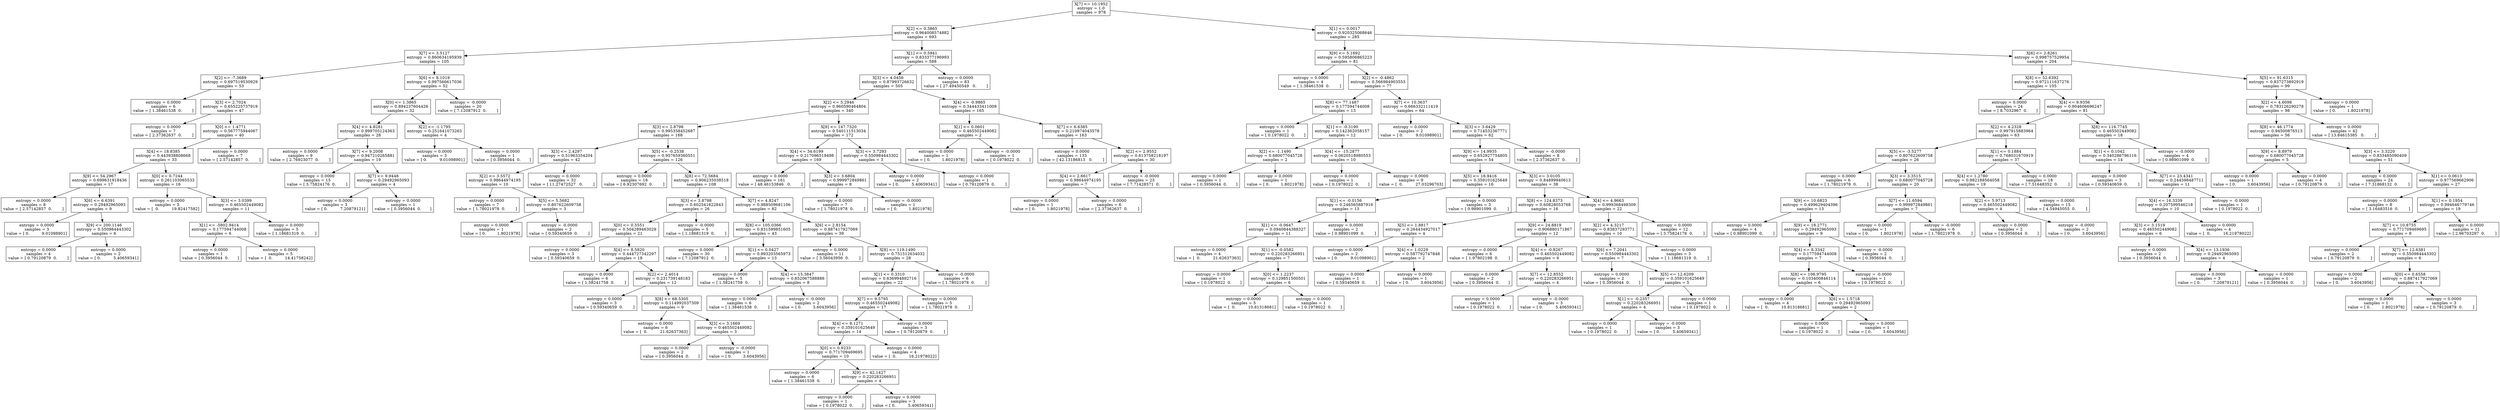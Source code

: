 digraph Tree {
0 [label="X[7] <= 10.1952\nentropy = 1.0\nsamples = 978", shape="box"] ;
1 [label="X[2] <= 0.3865\nentropy = 0.964008574882\nsamples = 693", shape="box"] ;
0 -> 1 ;
2 [label="X[7] <= 3.5127\nentropy = 0.860634195939\nsamples = 105", shape="box"] ;
1 -> 2 ;
3 [label="X[2] <= -7.3689\nentropy = 0.697519530929\nsamples = 53", shape="box"] ;
2 -> 3 ;
4 [label="entropy = 0.0000\nsamples = 6\nvalue = [ 1.38461538  0.        ]", shape="box"] ;
3 -> 4 ;
5 [label="X[3] <= 2.7024\nentropy = 0.655225737919\nsamples = 47", shape="box"] ;
3 -> 5 ;
6 [label="entropy = 0.0000\nsamples = 7\nvalue = [ 2.37362637  0.        ]", shape="box"] ;
5 -> 6 ;
7 [label="X[0] <= 1.4771\nentropy = 0.567775944067\nsamples = 40", shape="box"] ;
5 -> 7 ;
8 [label="X[4] <= 18.8385\nentropy = 0.443938808668\nsamples = 33", shape="box"] ;
7 -> 8 ;
9 [label="X[9] <= 54.2967\nentropy = 0.699631918436\nsamples = 17", shape="box"] ;
8 -> 9 ;
10 [label="entropy = 0.0000\nsamples = 8\nvalue = [ 2.57142857  0.        ]", shape="box"] ;
9 -> 10 ;
11 [label="X[6] <= 6.6391\nentropy = 0.29492965093\nsamples = 9", shape="box"] ;
9 -> 11 ;
12 [label="entropy = 0.0000\nsamples = 3\nvalue = [ 0.          9.01098901]", shape="box"] ;
11 -> 12 ;
13 [label="X[9] <= 200.1146\nentropy = 0.550984443302\nsamples = 6", shape="box"] ;
11 -> 13 ;
14 [label="entropy = 0.0000\nsamples = 4\nvalue = [ 0.79120879  0.        ]", shape="box"] ;
13 -> 14 ;
15 [label="entropy = 0.0000\nsamples = 2\nvalue = [ 0.          5.40659341]", shape="box"] ;
13 -> 15 ;
16 [label="X[0] <= 0.7244\nentropy = 0.261103065533\nsamples = 16", shape="box"] ;
8 -> 16 ;
17 [label="entropy = 0.0000\nsamples = 5\nvalue = [  0.          19.82417582]", shape="box"] ;
16 -> 17 ;
18 [label="X[3] <= 3.0399\nentropy = 0.465502449082\nsamples = 11", shape="box"] ;
16 -> 18 ;
19 [label="X[1] <= -5802.9414\nentropy = 0.177594744008\nsamples = 6", shape="box"] ;
18 -> 19 ;
20 [label="entropy = 0.0000\nsamples = 1\nvalue = [ 0.3956044  0.       ]", shape="box"] ;
19 -> 20 ;
21 [label="entropy = 0.0000\nsamples = 5\nvalue = [  0.          14.41758242]", shape="box"] ;
19 -> 21 ;
22 [label="entropy = 0.0000\nsamples = 5\nvalue = [ 1.18681319  0.        ]", shape="box"] ;
18 -> 22 ;
23 [label="entropy = 0.0000\nsamples = 7\nvalue = [ 2.57142857  0.        ]", shape="box"] ;
7 -> 23 ;
24 [label="X[6] <= 8.1019\nentropy = 0.997566617036\nsamples = 52", shape="box"] ;
2 -> 24 ;
25 [label="X[0] <= 1.3865\nentropy = 0.894237604426\nsamples = 32", shape="box"] ;
24 -> 25 ;
26 [label="X[4] <= 4.8281\nentropy = 0.999705124363\nsamples = 28", shape="box"] ;
25 -> 26 ;
27 [label="entropy = 0.0000\nsamples = 9\nvalue = [ 2.76923077  0.        ]", shape="box"] ;
26 -> 27 ;
28 [label="X[7] <= 9.2008\nentropy = 0.947210265881\nsamples = 19", shape="box"] ;
26 -> 28 ;
29 [label="entropy = 0.0000\nsamples = 15\nvalue = [ 3.75824176  0.        ]", shape="box"] ;
28 -> 29 ;
30 [label="X[7] <= 9.9448\nentropy = 0.29492965093\nsamples = 4", shape="box"] ;
28 -> 30 ;
31 [label="entropy = 0.0000\nsamples = 3\nvalue = [ 0.          7.20879121]", shape="box"] ;
30 -> 31 ;
32 [label="entropy = 0.0000\nsamples = 1\nvalue = [ 0.3956044  0.       ]", shape="box"] ;
30 -> 32 ;
33 [label="X[2] <= -1.1795\nentropy = 0.251641073263\nsamples = 4", shape="box"] ;
25 -> 33 ;
34 [label="entropy = 0.0000\nsamples = 3\nvalue = [ 0.          9.01098901]", shape="box"] ;
33 -> 34 ;
35 [label="entropy = 0.0000\nsamples = 1\nvalue = [ 0.3956044  0.       ]", shape="box"] ;
33 -> 35 ;
36 [label="entropy = -0.0000\nsamples = 20\nvalue = [ 7.12087912  0.        ]", shape="box"] ;
24 -> 36 ;
37 [label="X[1] <= 0.5941\nentropy = 0.833377196993\nsamples = 588", shape="box"] ;
1 -> 37 ;
38 [label="X[3] <= 4.0456\nentropy = 0.87993726632\nsamples = 505", shape="box"] ;
37 -> 38 ;
39 [label="X[2] <= 5.2946\nentropy = 0.960590464804\nsamples = 340", shape="box"] ;
38 -> 39 ;
40 [label="X[3] <= 2.8798\nentropy = 0.995358452687\nsamples = 168", shape="box"] ;
39 -> 40 ;
41 [label="X[3] <= 2.4297\nentropy = 0.51963354204\nsamples = 42", shape="box"] ;
40 -> 41 ;
42 [label="X[2] <= 3.5572\nentropy = 0.98644974195\nsamples = 10", shape="box"] ;
41 -> 42 ;
43 [label="entropy = 0.0000\nsamples = 7\nvalue = [ 1.78021978  0.        ]", shape="box"] ;
42 -> 43 ;
44 [label="X[5] <= 5.5682\nentropy = 0.807622609758\nsamples = 3", shape="box"] ;
42 -> 44 ;
45 [label="entropy = 0.0000\nsamples = 1\nvalue = [ 0.         1.8021978]", shape="box"] ;
44 -> 45 ;
46 [label="entropy = -0.0000\nsamples = 2\nvalue = [ 0.59340659  0.        ]", shape="box"] ;
44 -> 46 ;
47 [label="entropy = 0.0000\nsamples = 32\nvalue = [ 11.27472527   0.        ]", shape="box"] ;
41 -> 47 ;
48 [label="X[5] <= -0.2538\nentropy = 0.957659360551\nsamples = 126", shape="box"] ;
40 -> 48 ;
49 [label="entropy = 0.0000\nsamples = 18\nvalue = [ 6.92307692  0.        ]", shape="box"] ;
48 -> 49 ;
50 [label="X[8] <= 72.5684\nentropy = 0.906235038518\nsamples = 108", shape="box"] ;
48 -> 50 ;
51 [label="X[3] <= 3.8798\nentropy = 0.602541622843\nsamples = 26", shape="box"] ;
50 -> 51 ;
52 [label="X[0] <= 0.5551\nentropy = 0.504289463029\nsamples = 21", shape="box"] ;
51 -> 52 ;
53 [label="entropy = 0.0000\nsamples = 3\nvalue = [ 0.59340659  0.        ]", shape="box"] ;
52 -> 53 ;
54 [label="X[4] <= 8.5820\nentropy = 0.444727342297\nsamples = 18", shape="box"] ;
52 -> 54 ;
55 [label="entropy = 0.0000\nsamples = 6\nvalue = [ 1.58241758  0.        ]", shape="box"] ;
54 -> 55 ;
56 [label="X[2] <= 2.4014\nentropy = 0.231739148183\nsamples = 12", shape="box"] ;
54 -> 56 ;
57 [label="entropy = 0.0000\nsamples = 3\nvalue = [ 0.59340659  0.        ]", shape="box"] ;
56 -> 57 ;
58 [label="X[8] <= 68.5305\nentropy = 0.114992037309\nsamples = 9", shape="box"] ;
56 -> 58 ;
59 [label="entropy = 0.0000\nsamples = 6\nvalue = [  0.          21.62637363]", shape="box"] ;
58 -> 59 ;
60 [label="X[3] <= 3.1669\nentropy = 0.465502449082\nsamples = 3", shape="box"] ;
58 -> 60 ;
61 [label="entropy = 0.0000\nsamples = 2\nvalue = [ 0.3956044  0.       ]", shape="box"] ;
60 -> 61 ;
62 [label="entropy = -0.0000\nsamples = 1\nvalue = [ 0.         3.6043956]", shape="box"] ;
60 -> 62 ;
63 [label="entropy = -0.0000\nsamples = 5\nvalue = [ 1.18681319  0.        ]", shape="box"] ;
51 -> 63 ;
64 [label="X[7] <= 4.8247\nentropy = 0.988509681106\nsamples = 82", shape="box"] ;
50 -> 64 ;
65 [label="X[8] <= 105.0366\nentropy = 0.831599851605\nsamples = 43", shape="box"] ;
64 -> 65 ;
66 [label="entropy = 0.0000\nsamples = 30\nvalue = [ 7.12087912  0.        ]", shape="box"] ;
65 -> 66 ;
67 [label="X[1] <= 0.0427\nentropy = 0.993203565973\nsamples = 13", shape="box"] ;
65 -> 67 ;
68 [label="entropy = 0.0000\nsamples = 5\nvalue = [ 1.58241758  0.        ]", shape="box"] ;
67 -> 68 ;
69 [label="X[4] <= 15.3847\nentropy = 0.852067588886\nsamples = 8", shape="box"] ;
67 -> 69 ;
70 [label="entropy = 0.0000\nsamples = 6\nvalue = [ 1.38461538  0.        ]", shape="box"] ;
69 -> 70 ;
71 [label="entropy = -0.0000\nsamples = 2\nvalue = [ 0.         3.6043956]", shape="box"] ;
69 -> 71 ;
72 [label="X[6] <= 2.8154\nentropy = 0.887417927069\nsamples = 39", shape="box"] ;
64 -> 72 ;
73 [label="entropy = 0.0000\nsamples = 11\nvalue = [ 3.56043956  0.        ]", shape="box"] ;
72 -> 73 ;
74 [label="X[8] <= 119.1490\nentropy = 0.751512634032\nsamples = 28", shape="box"] ;
72 -> 74 ;
75 [label="X[1] <= 0.3310\nentropy = 0.636994892716\nsamples = 22", shape="box"] ;
74 -> 75 ;
76 [label="X[7] <= 9.5795\nentropy = 0.465502449082\nsamples = 17", shape="box"] ;
75 -> 76 ;
77 [label="X[4] <= 8.1271\nentropy = 0.359101625649\nsamples = 14", shape="box"] ;
76 -> 77 ;
78 [label="X[0] <= 0.9233\nentropy = 0.771709469695\nsamples = 10", shape="box"] ;
77 -> 78 ;
79 [label="entropy = 0.0000\nsamples = 6\nvalue = [ 1.38461538  0.        ]", shape="box"] ;
78 -> 79 ;
80 [label="X[9] <= 42.1427\nentropy = 0.220283266951\nsamples = 4", shape="box"] ;
78 -> 80 ;
81 [label="entropy = 0.0000\nsamples = 1\nvalue = [ 0.1978022  0.       ]", shape="box"] ;
80 -> 81 ;
82 [label="entropy = 0.0000\nsamples = 3\nvalue = [ 0.          5.40659341]", shape="box"] ;
80 -> 82 ;
83 [label="entropy = 0.0000\nsamples = 4\nvalue = [  0.          16.21978022]", shape="box"] ;
77 -> 83 ;
84 [label="entropy = 0.0000\nsamples = 3\nvalue = [ 0.79120879  0.        ]", shape="box"] ;
76 -> 84 ;
85 [label="entropy = 0.0000\nsamples = 5\nvalue = [ 1.78021978  0.        ]", shape="box"] ;
75 -> 85 ;
86 [label="entropy = -0.0000\nsamples = 6\nvalue = [ 1.78021978  0.        ]", shape="box"] ;
74 -> 86 ;
87 [label="X[9] <= 147.7320\nentropy = 0.540111513034\nsamples = 172", shape="box"] ;
39 -> 87 ;
88 [label="X[4] <= 34.6199\nentropy = 0.217096519498\nsamples = 169", shape="box"] ;
87 -> 88 ;
89 [label="entropy = 0.0000\nsamples = 161\nvalue = [ 48.46153846   0.        ]", shape="box"] ;
88 -> 89 ;
90 [label="X[3] <= 3.6804\nentropy = 0.999972849861\nsamples = 8", shape="box"] ;
88 -> 90 ;
91 [label="entropy = 0.0000\nsamples = 7\nvalue = [ 1.78021978  0.        ]", shape="box"] ;
90 -> 91 ;
92 [label="entropy = -0.0000\nsamples = 1\nvalue = [ 0.         1.8021978]", shape="box"] ;
90 -> 92 ;
93 [label="X[3] <= 3.7293\nentropy = 0.550984443302\nsamples = 3", shape="box"] ;
87 -> 93 ;
94 [label="entropy = 0.0000\nsamples = 2\nvalue = [ 0.          5.40659341]", shape="box"] ;
93 -> 94 ;
95 [label="entropy = 0.0000\nsamples = 1\nvalue = [ 0.79120879  0.        ]", shape="box"] ;
93 -> 95 ;
96 [label="X[4] <= -0.9865\nentropy = 0.344433411009\nsamples = 165", shape="box"] ;
38 -> 96 ;
97 [label="X[1] <= 0.0601\nentropy = 0.465502449082\nsamples = 2", shape="box"] ;
96 -> 97 ;
98 [label="entropy = 0.0000\nsamples = 1\nvalue = [ 0.         1.8021978]", shape="box"] ;
97 -> 98 ;
99 [label="entropy = -0.0000\nsamples = 1\nvalue = [ 0.1978022  0.       ]", shape="box"] ;
97 -> 99 ;
100 [label="X[7] <= 6.6385\nentropy = 0.210974043578\nsamples = 163", shape="box"] ;
96 -> 100 ;
101 [label="entropy = 0.0000\nsamples = 133\nvalue = [ 42.13186813   0.        ]", shape="box"] ;
100 -> 101 ;
102 [label="X[2] <= 2.9552\nentropy = 0.613758218197\nsamples = 30", shape="box"] ;
100 -> 102 ;
103 [label="X[4] <= 2.6617\nentropy = 0.98644974195\nsamples = 7", shape="box"] ;
102 -> 103 ;
104 [label="entropy = 0.0000\nsamples = 1\nvalue = [ 0.         1.8021978]", shape="box"] ;
103 -> 104 ;
105 [label="entropy = 0.0000\nsamples = 6\nvalue = [ 2.37362637  0.        ]", shape="box"] ;
103 -> 105 ;
106 [label="entropy = -0.0000\nsamples = 23\nvalue = [ 7.71428571  0.        ]", shape="box"] ;
102 -> 106 ;
107 [label="entropy = 0.0000\nsamples = 83\nvalue = [ 27.49450549   0.        ]", shape="box"] ;
37 -> 107 ;
108 [label="X[1] <= 0.0017\nentropy = 0.920325068646\nsamples = 285", shape="box"] ;
0 -> 108 ;
109 [label="X[9] <= 5.1692\nentropy = 0.595806865223\nsamples = 81", shape="box"] ;
108 -> 109 ;
110 [label="entropy = 0.0000\nsamples = 4\nvalue = [ 1.38461538  0.        ]", shape="box"] ;
109 -> 110 ;
111 [label="X[2] <= -0.4862\nentropy = 0.566984903553\nsamples = 77", shape="box"] ;
109 -> 111 ;
112 [label="X[8] <= 77.1487\nentropy = 0.177594744008\nsamples = 13", shape="box"] ;
111 -> 112 ;
113 [label="entropy = 0.0000\nsamples = 1\nvalue = [ 0.1978022  0.       ]", shape="box"] ;
112 -> 113 ;
114 [label="X[1] <= -0.3190\nentropy = 0.142362058157\nsamples = 12", shape="box"] ;
112 -> 114 ;
115 [label="X[2] <= -1.1490\nentropy = 0.680077045728\nsamples = 2", shape="box"] ;
114 -> 115 ;
116 [label="entropy = 0.0000\nsamples = 1\nvalue = [ 0.3956044  0.       ]", shape="box"] ;
115 -> 116 ;
117 [label="entropy = 0.0000\nsamples = 1\nvalue = [ 0.         1.8021978]", shape="box"] ;
115 -> 117 ;
118 [label="X[4] <= -15.2877\nentropy = 0.0620518980553\nsamples = 10", shape="box"] ;
114 -> 118 ;
119 [label="entropy = 0.0000\nsamples = 1\nvalue = [ 0.1978022  0.       ]", shape="box"] ;
118 -> 119 ;
120 [label="entropy = 0.0000\nsamples = 9\nvalue = [  0.          27.03296703]", shape="box"] ;
118 -> 120 ;
121 [label="X[7] <= 10.3637\nentropy = 0.666332111419\nsamples = 64", shape="box"] ;
111 -> 121 ;
122 [label="entropy = 0.0000\nsamples = 2\nvalue = [ 0.          9.01098901]", shape="box"] ;
121 -> 122 ;
123 [label="X[3] <= 3.6429\nentropy = 0.714532367771\nsamples = 62", shape="box"] ;
121 -> 123 ;
124 [label="X[9] <= 14.9935\nentropy = 0.652927754805\nsamples = 54", shape="box"] ;
123 -> 124 ;
125 [label="X[5] <= 18.9416\nentropy = 0.359101625649\nsamples = 16", shape="box"] ;
124 -> 125 ;
126 [label="X[1] <= -0.0156\nentropy = 0.246565887916\nsamples = 13", shape="box"] ;
125 -> 126 ;
127 [label="X[1] <= -0.0647\nentropy = 0.0940844388327\nsamples = 11", shape="box"] ;
126 -> 127 ;
128 [label="entropy = 0.0000\nsamples = 4\nvalue = [  0.          21.62637363]", shape="box"] ;
127 -> 128 ;
129 [label="X[1] <= -0.0582\nentropy = 0.220283266951\nsamples = 7", shape="box"] ;
127 -> 129 ;
130 [label="entropy = 0.0000\nsamples = 1\nvalue = [ 0.1978022  0.       ]", shape="box"] ;
129 -> 130 ;
131 [label="X[0] <= 1.2237\nentropy = 0.129851500501\nsamples = 6", shape="box"] ;
129 -> 131 ;
132 [label="entropy = 0.0000\nsamples = 5\nvalue = [  0.          10.81318681]", shape="box"] ;
131 -> 132 ;
133 [label="entropy = 0.0000\nsamples = 1\nvalue = [ 0.1978022  0.       ]", shape="box"] ;
131 -> 133 ;
134 [label="entropy = 0.0000\nsamples = 2\nvalue = [ 0.98901099  0.        ]", shape="box"] ;
126 -> 134 ;
135 [label="entropy = 0.0000\nsamples = 3\nvalue = [ 0.98901099  0.        ]", shape="box"] ;
125 -> 135 ;
136 [label="X[3] <= 3.0105\nentropy = 0.84899940613\nsamples = 38", shape="box"] ;
124 -> 136 ;
137 [label="X[8] <= 124.8373\nentropy = 0.60828053768\nsamples = 16", shape="box"] ;
136 -> 137 ;
138 [label="X[5] <= 1.8817\nentropy = 0.264434927017\nsamples = 4", shape="box"] ;
137 -> 138 ;
139 [label="entropy = 0.0000\nsamples = 2\nvalue = [ 0.          9.01098901]", shape="box"] ;
138 -> 139 ;
140 [label="X[4] <= 1.0229\nentropy = 0.587792747848\nsamples = 2", shape="box"] ;
138 -> 140 ;
141 [label="entropy = 0.0000\nsamples = 1\nvalue = [ 0.59340659  0.        ]", shape="box"] ;
140 -> 141 ;
142 [label="entropy = 0.0000\nsamples = 1\nvalue = [ 0.         3.6043956]", shape="box"] ;
140 -> 142 ;
143 [label="X[9] <= 24.8819\nentropy = 0.906880171867\nsamples = 12", shape="box"] ;
137 -> 143 ;
144 [label="entropy = 0.0000\nsamples = 6\nvalue = [ 1.97802198  0.        ]", shape="box"] ;
143 -> 144 ;
145 [label="X[4] <= -0.8267\nentropy = 0.465502449082\nsamples = 6", shape="box"] ;
143 -> 145 ;
146 [label="entropy = 0.0000\nsamples = 2\nvalue = [ 0.3956044  0.       ]", shape="box"] ;
145 -> 146 ;
147 [label="X[7] <= 12.8552\nentropy = 0.220283266951\nsamples = 4", shape="box"] ;
145 -> 147 ;
148 [label="entropy = 0.0000\nsamples = 1\nvalue = [ 0.1978022  0.       ]", shape="box"] ;
147 -> 148 ;
149 [label="entropy = -0.0000\nsamples = 3\nvalue = [ 0.          5.40659341]", shape="box"] ;
147 -> 149 ;
150 [label="X[4] <= 4.9663\nentropy = 0.999368498309\nsamples = 22", shape="box"] ;
136 -> 150 ;
151 [label="X[2] <= 4.3217\nentropy = 0.83837293771\nsamples = 10", shape="box"] ;
150 -> 151 ;
152 [label="X[6] <= 7.2041\nentropy = 0.550984443302\nsamples = 7", shape="box"] ;
151 -> 152 ;
153 [label="entropy = 0.0000\nsamples = 2\nvalue = [ 0.3956044  0.       ]", shape="box"] ;
152 -> 153 ;
154 [label="X[5] <= 12.6209\nentropy = 0.359101625649\nsamples = 5", shape="box"] ;
152 -> 154 ;
155 [label="X[1] <= -0.2357\nentropy = 0.220283266951\nsamples = 4", shape="box"] ;
154 -> 155 ;
156 [label="entropy = 0.0000\nsamples = 1\nvalue = [ 0.1978022  0.       ]", shape="box"] ;
155 -> 156 ;
157 [label="entropy = -0.0000\nsamples = 3\nvalue = [ 0.          5.40659341]", shape="box"] ;
155 -> 157 ;
158 [label="entropy = 0.0000\nsamples = 1\nvalue = [ 0.1978022  0.       ]", shape="box"] ;
154 -> 158 ;
159 [label="entropy = 0.0000\nsamples = 3\nvalue = [ 1.18681319  0.        ]", shape="box"] ;
151 -> 159 ;
160 [label="entropy = 0.0000\nsamples = 12\nvalue = [ 3.75824176  0.        ]", shape="box"] ;
150 -> 160 ;
161 [label="entropy = -0.0000\nsamples = 8\nvalue = [ 2.37362637  0.        ]", shape="box"] ;
123 -> 161 ;
162 [label="X[6] <= 2.8261\nentropy = 0.998757529954\nsamples = 204", shape="box"] ;
108 -> 162 ;
163 [label="X[8] <= 52.6392\nentropy = 0.972111637276\nsamples = 105", shape="box"] ;
162 -> 163 ;
164 [label="entropy = 0.0000\nsamples = 24\nvalue = [ 8.7032967  0.       ]", shape="box"] ;
163 -> 164 ;
165 [label="X[4] <= 9.9356\nentropy = 0.904606696247\nsamples = 81", shape="box"] ;
163 -> 165 ;
166 [label="X[2] <= 4.2328\nentropy = 0.997915883964\nsamples = 63", shape="box"] ;
165 -> 166 ;
167 [label="X[5] <= -3.5277\nentropy = 0.807622609758\nsamples = 26", shape="box"] ;
166 -> 167 ;
168 [label="entropy = 0.0000\nsamples = 6\nvalue = [ 1.78021978  0.        ]", shape="box"] ;
167 -> 168 ;
169 [label="X[3] <= 3.3515\nentropy = 0.680077045728\nsamples = 20", shape="box"] ;
167 -> 169 ;
170 [label="X[9] <= 10.6823\nentropy = 0.499629404396\nsamples = 13", shape="box"] ;
169 -> 170 ;
171 [label="entropy = 0.0000\nsamples = 4\nvalue = [ 0.98901099  0.        ]", shape="box"] ;
170 -> 171 ;
172 [label="X[9] <= 18.2771\nentropy = 0.29492965093\nsamples = 9", shape="box"] ;
170 -> 172 ;
173 [label="X[4] <= 8.3342\nentropy = 0.177594744008\nsamples = 7", shape="box"] ;
172 -> 173 ;
174 [label="X[8] <= 106.9795\nentropy = 0.103400846114\nsamples = 6", shape="box"] ;
173 -> 174 ;
175 [label="entropy = 0.0000\nsamples = 4\nvalue = [  0.          10.81318681]", shape="box"] ;
174 -> 175 ;
176 [label="X[6] <= 1.5718\nentropy = 0.29492965093\nsamples = 2", shape="box"] ;
174 -> 176 ;
177 [label="entropy = 0.0000\nsamples = 1\nvalue = [ 0.1978022  0.       ]", shape="box"] ;
176 -> 177 ;
178 [label="entropy = 0.0000\nsamples = 1\nvalue = [ 0.         3.6043956]", shape="box"] ;
176 -> 178 ;
179 [label="entropy = -0.0000\nsamples = 1\nvalue = [ 0.1978022  0.       ]", shape="box"] ;
173 -> 179 ;
180 [label="entropy = -0.0000\nsamples = 2\nvalue = [ 0.3956044  0.       ]", shape="box"] ;
172 -> 180 ;
181 [label="X[7] <= 11.6594\nentropy = 0.999972849861\nsamples = 7", shape="box"] ;
169 -> 181 ;
182 [label="entropy = 0.0000\nsamples = 1\nvalue = [ 0.         1.8021978]", shape="box"] ;
181 -> 182 ;
183 [label="entropy = -0.0000\nsamples = 6\nvalue = [ 1.78021978  0.        ]", shape="box"] ;
181 -> 183 ;
184 [label="X[1] <= 0.1884\nentropy = 0.768031670919\nsamples = 37", shape="box"] ;
166 -> 184 ;
185 [label="X[4] <= 1.2780\nentropy = 0.982188564058\nsamples = 19", shape="box"] ;
184 -> 185 ;
186 [label="X[2] <= 5.9713\nentropy = 0.465502449082\nsamples = 4", shape="box"] ;
185 -> 186 ;
187 [label="entropy = 0.0000\nsamples = 2\nvalue = [ 0.3956044  0.       ]", shape="box"] ;
186 -> 187 ;
188 [label="entropy = -0.0000\nsamples = 2\nvalue = [ 0.         3.6043956]", shape="box"] ;
186 -> 188 ;
189 [label="entropy = 0.0000\nsamples = 15\nvalue = [ 4.54945055  0.        ]", shape="box"] ;
185 -> 189 ;
190 [label="entropy = 0.0000\nsamples = 18\nvalue = [ 7.51648352  0.        ]", shape="box"] ;
184 -> 190 ;
191 [label="X[8] <= 116.7745\nentropy = 0.465502449082\nsamples = 18", shape="box"] ;
165 -> 191 ;
192 [label="X[1] <= 0.1042\nentropy = 0.340286796116\nsamples = 14", shape="box"] ;
191 -> 192 ;
193 [label="entropy = 0.0000\nsamples = 3\nvalue = [ 0.59340659  0.        ]", shape="box"] ;
192 -> 193 ;
194 [label="X[7] <= 23.4341\nentropy = 0.244598487711\nsamples = 11", shape="box"] ;
192 -> 194 ;
195 [label="X[4] <= 16.3339\nentropy = 0.207599546218\nsamples = 10", shape="box"] ;
194 -> 195 ;
196 [label="X[3] <= 3.1519\nentropy = 0.465502449082\nsamples = 6", shape="box"] ;
195 -> 196 ;
197 [label="entropy = 0.0000\nsamples = 2\nvalue = [ 0.3956044  0.       ]", shape="box"] ;
196 -> 197 ;
198 [label="X[4] <= 13.1936\nentropy = 0.29492965093\nsamples = 4", shape="box"] ;
196 -> 198 ;
199 [label="entropy = 0.0000\nsamples = 3\nvalue = [ 0.          7.20879121]", shape="box"] ;
198 -> 199 ;
200 [label="entropy = 0.0000\nsamples = 1\nvalue = [ 0.3956044  0.       ]", shape="box"] ;
198 -> 200 ;
201 [label="entropy = 0.0000\nsamples = 4\nvalue = [  0.          16.21978022]", shape="box"] ;
195 -> 201 ;
202 [label="entropy = -0.0000\nsamples = 1\nvalue = [ 0.1978022  0.       ]", shape="box"] ;
194 -> 202 ;
203 [label="entropy = -0.0000\nsamples = 4\nvalue = [ 0.98901099  0.        ]", shape="box"] ;
191 -> 203 ;
204 [label="X[5] <= 91.6315\nentropy = 0.837273892919\nsamples = 99", shape="box"] ;
162 -> 204 ;
205 [label="X[2] <= 4.6098\nentropy = 0.783126290278\nsamples = 98", shape="box"] ;
204 -> 205 ;
206 [label="X[8] <= 46.1774\nentropy = 0.94500876513\nsamples = 56", shape="box"] ;
205 -> 206 ;
207 [label="X[9] <= 8.8979\nentropy = 0.680077045728\nsamples = 5", shape="box"] ;
206 -> 207 ;
208 [label="entropy = 0.0000\nsamples = 1\nvalue = [ 0.         3.6043956]", shape="box"] ;
207 -> 208 ;
209 [label="entropy = 0.0000\nsamples = 4\nvalue = [ 0.79120879  0.        ]", shape="box"] ;
207 -> 209 ;
210 [label="X[3] <= 3.3220\nentropy = 0.833485090409\nsamples = 51", shape="box"] ;
206 -> 210 ;
211 [label="entropy = 0.0000\nsamples = 24\nvalue = [ 7.31868132  0.        ]", shape="box"] ;
210 -> 211 ;
212 [label="X[1] <= 0.0613\nentropy = 0.977569662906\nsamples = 27", shape="box"] ;
210 -> 212 ;
213 [label="entropy = 0.0000\nsamples = 8\nvalue = [ 3.16483516  0.        ]", shape="box"] ;
212 -> 213 ;
214 [label="X[1] <= 0.1954\nentropy = 0.994646779746\nsamples = 19", shape="box"] ;
212 -> 214 ;
215 [label="X[7] <= 10.8755\nentropy = 0.771709469695\nsamples = 8", shape="box"] ;
214 -> 215 ;
216 [label="entropy = 0.0000\nsamples = 2\nvalue = [ 0.79120879  0.        ]", shape="box"] ;
215 -> 216 ;
217 [label="X[7] <= 12.6381\nentropy = 0.550984443302\nsamples = 6", shape="box"] ;
215 -> 217 ;
218 [label="entropy = 0.0000\nsamples = 2\nvalue = [ 0.         3.6043956]", shape="box"] ;
217 -> 218 ;
219 [label="X[0] <= 0.6558\nentropy = 0.887417927069\nsamples = 4", shape="box"] ;
217 -> 219 ;
220 [label="entropy = 0.0000\nsamples = 1\nvalue = [ 0.         1.8021978]", shape="box"] ;
219 -> 220 ;
221 [label="entropy = 0.0000\nsamples = 3\nvalue = [ 0.79120879  0.        ]", shape="box"] ;
219 -> 221 ;
222 [label="entropy = 0.0000\nsamples = 11\nvalue = [ 2.96703297  0.        ]", shape="box"] ;
214 -> 222 ;
223 [label="entropy = 0.0000\nsamples = 42\nvalue = [ 13.84615385   0.        ]", shape="box"] ;
205 -> 223 ;
224 [label="entropy = 0.0000\nsamples = 1\nvalue = [ 0.         1.8021978]", shape="box"] ;
204 -> 224 ;
}